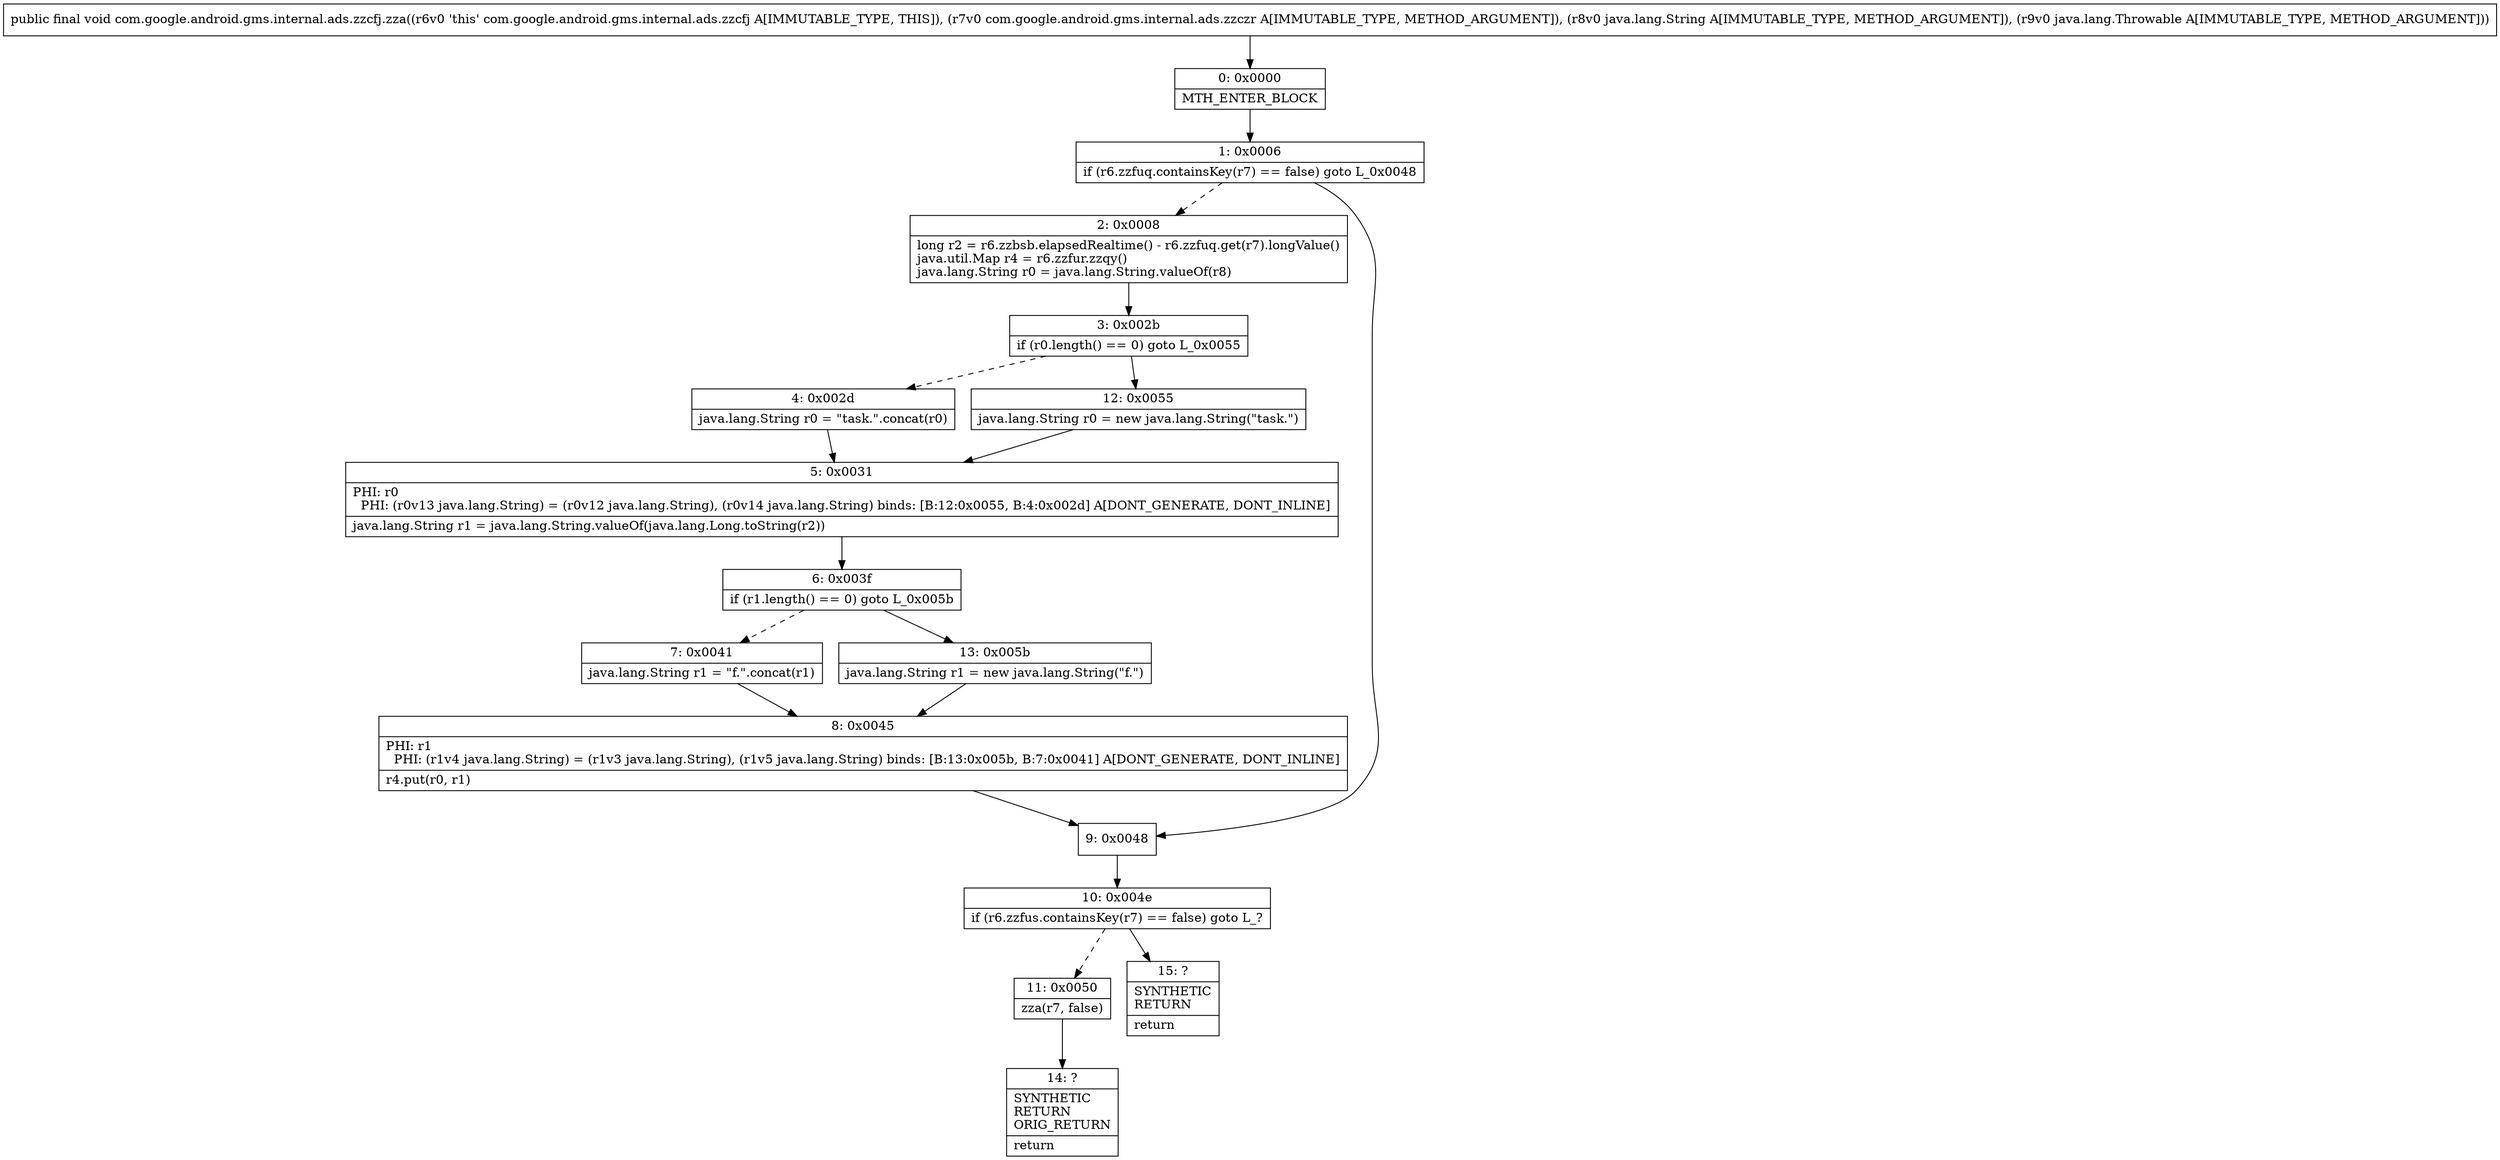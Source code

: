 digraph "CFG forcom.google.android.gms.internal.ads.zzcfj.zza(Lcom\/google\/android\/gms\/internal\/ads\/zzczr;Ljava\/lang\/String;Ljava\/lang\/Throwable;)V" {
Node_0 [shape=record,label="{0\:\ 0x0000|MTH_ENTER_BLOCK\l}"];
Node_1 [shape=record,label="{1\:\ 0x0006|if (r6.zzfuq.containsKey(r7) == false) goto L_0x0048\l}"];
Node_2 [shape=record,label="{2\:\ 0x0008|long r2 = r6.zzbsb.elapsedRealtime() \- r6.zzfuq.get(r7).longValue()\ljava.util.Map r4 = r6.zzfur.zzqy()\ljava.lang.String r0 = java.lang.String.valueOf(r8)\l}"];
Node_3 [shape=record,label="{3\:\ 0x002b|if (r0.length() == 0) goto L_0x0055\l}"];
Node_4 [shape=record,label="{4\:\ 0x002d|java.lang.String r0 = \"task.\".concat(r0)\l}"];
Node_5 [shape=record,label="{5\:\ 0x0031|PHI: r0 \l  PHI: (r0v13 java.lang.String) = (r0v12 java.lang.String), (r0v14 java.lang.String) binds: [B:12:0x0055, B:4:0x002d] A[DONT_GENERATE, DONT_INLINE]\l|java.lang.String r1 = java.lang.String.valueOf(java.lang.Long.toString(r2))\l}"];
Node_6 [shape=record,label="{6\:\ 0x003f|if (r1.length() == 0) goto L_0x005b\l}"];
Node_7 [shape=record,label="{7\:\ 0x0041|java.lang.String r1 = \"f.\".concat(r1)\l}"];
Node_8 [shape=record,label="{8\:\ 0x0045|PHI: r1 \l  PHI: (r1v4 java.lang.String) = (r1v3 java.lang.String), (r1v5 java.lang.String) binds: [B:13:0x005b, B:7:0x0041] A[DONT_GENERATE, DONT_INLINE]\l|r4.put(r0, r1)\l}"];
Node_9 [shape=record,label="{9\:\ 0x0048}"];
Node_10 [shape=record,label="{10\:\ 0x004e|if (r6.zzfus.containsKey(r7) == false) goto L_?\l}"];
Node_11 [shape=record,label="{11\:\ 0x0050|zza(r7, false)\l}"];
Node_12 [shape=record,label="{12\:\ 0x0055|java.lang.String r0 = new java.lang.String(\"task.\")\l}"];
Node_13 [shape=record,label="{13\:\ 0x005b|java.lang.String r1 = new java.lang.String(\"f.\")\l}"];
Node_14 [shape=record,label="{14\:\ ?|SYNTHETIC\lRETURN\lORIG_RETURN\l|return\l}"];
Node_15 [shape=record,label="{15\:\ ?|SYNTHETIC\lRETURN\l|return\l}"];
MethodNode[shape=record,label="{public final void com.google.android.gms.internal.ads.zzcfj.zza((r6v0 'this' com.google.android.gms.internal.ads.zzcfj A[IMMUTABLE_TYPE, THIS]), (r7v0 com.google.android.gms.internal.ads.zzczr A[IMMUTABLE_TYPE, METHOD_ARGUMENT]), (r8v0 java.lang.String A[IMMUTABLE_TYPE, METHOD_ARGUMENT]), (r9v0 java.lang.Throwable A[IMMUTABLE_TYPE, METHOD_ARGUMENT])) }"];
MethodNode -> Node_0;
Node_0 -> Node_1;
Node_1 -> Node_2[style=dashed];
Node_1 -> Node_9;
Node_2 -> Node_3;
Node_3 -> Node_4[style=dashed];
Node_3 -> Node_12;
Node_4 -> Node_5;
Node_5 -> Node_6;
Node_6 -> Node_7[style=dashed];
Node_6 -> Node_13;
Node_7 -> Node_8;
Node_8 -> Node_9;
Node_9 -> Node_10;
Node_10 -> Node_11[style=dashed];
Node_10 -> Node_15;
Node_11 -> Node_14;
Node_12 -> Node_5;
Node_13 -> Node_8;
}

